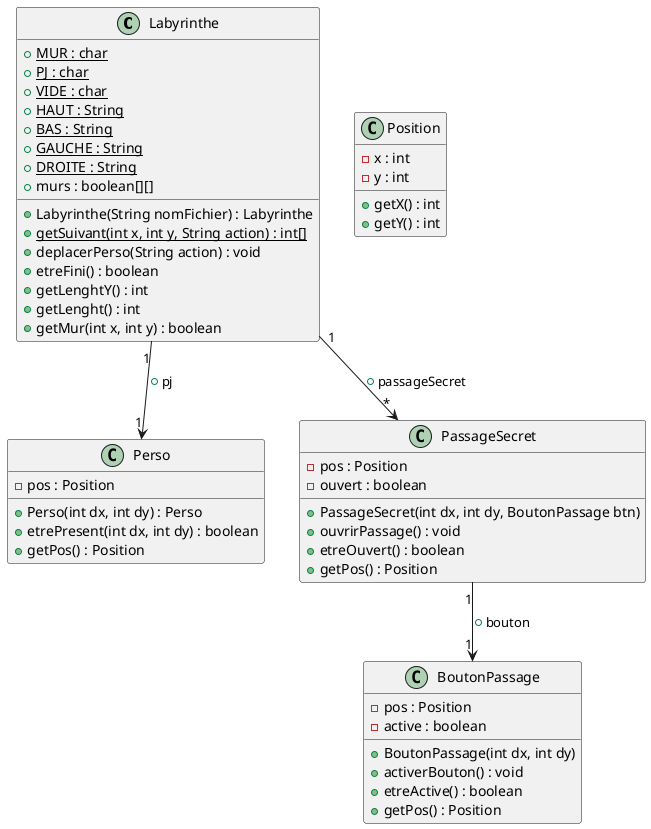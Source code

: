 @startuml

class Labyrinthe{
    {static} +MUR : char
    {static} +PJ : char
    {static} +VIDE : char
    {static} +HAUT : String
    {static} +BAS : String
    {static} +GAUCHE : String
    {static} +DROITE : String
    +murs : boolean[][]

    +Labyrinthe(String nomFichier) : Labyrinthe
    {static}+getSuivant(int x, int y, String action) : int[]
    +deplacerPerso(String action) : void
    +etreFini() : boolean
    +getLenghtY() : int
    +getLenght() : int
    +getMur(int x, int y) : boolean


}
class Perso {
    -pos : Position
    +Perso(int dx, int dy) : Perso
    +etrePresent(int dx, int dy) : boolean
    +getPos() : Position
}

class PassageSecret {
    -pos : Position
    -ouvert : boolean
    +PassageSecret(int dx, int dy, BoutonPassage btn)
    +ouvrirPassage() : void
    +etreOuvert() : boolean
    +getPos() : Position
}

class BoutonPassage {
    -pos : Position
    -active : boolean
    +BoutonPassage(int dx, int dy)
    +activerBouton() : void
    +etreActive() : boolean
    +getPos() : Position
}

class Position {
    -x : int
    -y : int
    +getX() : int
    +getY() : int
}

Labyrinthe "1"-->"1" Perso : +pj
Labyrinthe "1"-->"*" PassageSecret : +passageSecret
PassageSecret "1"-->"1" BoutonPassage : +bouton


@enduml